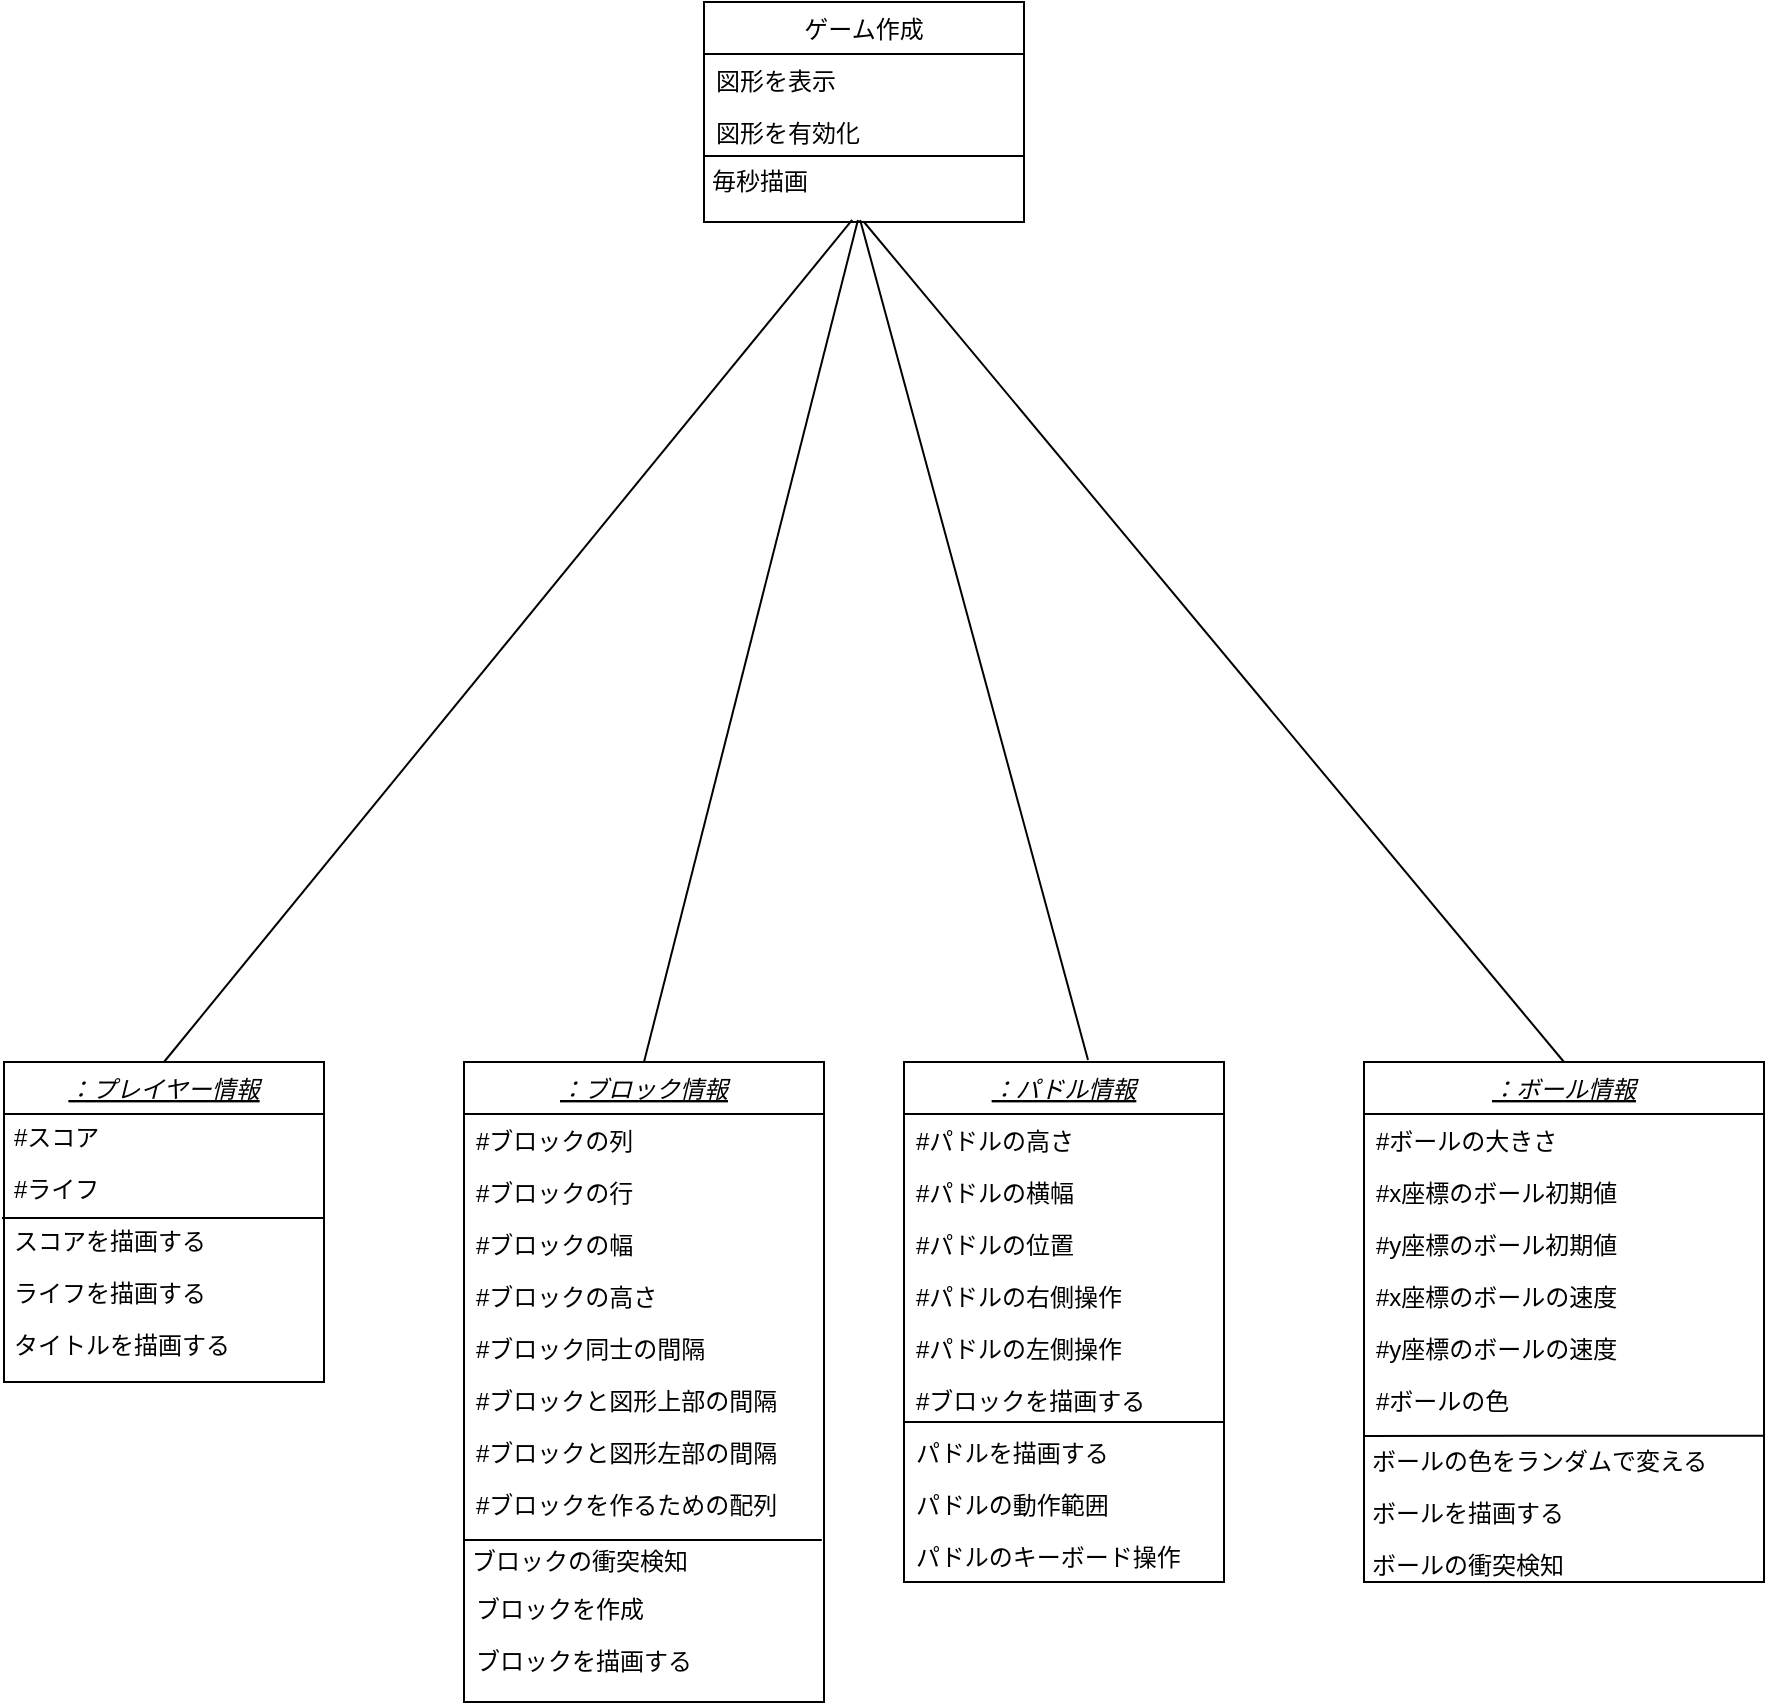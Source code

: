 <mxfile version="14.4.9" type="device"><diagram id="C5RBs43oDa-KdzZeNtuy" name="Page-1"><mxGraphModel dx="2249" dy="1963" grid="1" gridSize="10" guides="1" tooltips="1" connect="1" arrows="1" fold="1" page="1" pageScale="1" pageWidth="827" pageHeight="1169" math="0" shadow="0"><root><mxCell id="WIyWlLk6GJQsqaUBKTNV-0"/><mxCell id="WIyWlLk6GJQsqaUBKTNV-1" parent="WIyWlLk6GJQsqaUBKTNV-0"/><mxCell id="zkfFHV4jXpPFQw0GAbJ--0" value="：ブロック情報" style="swimlane;fontStyle=6;align=center;verticalAlign=top;childLayout=stackLayout;horizontal=1;startSize=26;horizontalStack=0;resizeParent=1;resizeLast=0;collapsible=1;marginBottom=0;rounded=0;shadow=0;strokeWidth=1;" parent="WIyWlLk6GJQsqaUBKTNV-1" vertex="1"><mxGeometry x="230" y="340" width="180" height="320" as="geometry"><mxRectangle x="230" y="140" width="160" height="26" as="alternateBounds"/></mxGeometry></mxCell><mxCell id="zkfFHV4jXpPFQw0GAbJ--1" value="#ブロックの列" style="text;align=left;verticalAlign=top;spacingLeft=4;spacingRight=4;overflow=hidden;rotatable=0;points=[[0,0.5],[1,0.5]];portConstraint=eastwest;" parent="zkfFHV4jXpPFQw0GAbJ--0" vertex="1"><mxGeometry y="26" width="180" height="26" as="geometry"/></mxCell><mxCell id="zkfFHV4jXpPFQw0GAbJ--2" value="#ブロックの行" style="text;align=left;verticalAlign=top;spacingLeft=4;spacingRight=4;overflow=hidden;rotatable=0;points=[[0,0.5],[1,0.5]];portConstraint=eastwest;rounded=0;shadow=0;html=0;" parent="zkfFHV4jXpPFQw0GAbJ--0" vertex="1"><mxGeometry y="52" width="180" height="26" as="geometry"/></mxCell><mxCell id="svuUjP1XC5qJhyp36w1b-23" value="#ブロックの幅" style="text;align=left;verticalAlign=top;spacingLeft=4;spacingRight=4;overflow=hidden;rotatable=0;points=[[0,0.5],[1,0.5]];portConstraint=eastwest;rounded=0;shadow=0;html=0;" parent="zkfFHV4jXpPFQw0GAbJ--0" vertex="1"><mxGeometry y="78" width="180" height="26" as="geometry"/></mxCell><mxCell id="svuUjP1XC5qJhyp36w1b-24" value="#ブロックの高さ" style="text;align=left;verticalAlign=top;spacingLeft=4;spacingRight=4;overflow=hidden;rotatable=0;points=[[0,0.5],[1,0.5]];portConstraint=eastwest;rounded=0;shadow=0;html=0;" parent="zkfFHV4jXpPFQw0GAbJ--0" vertex="1"><mxGeometry y="104" width="180" height="26" as="geometry"/></mxCell><mxCell id="svuUjP1XC5qJhyp36w1b-19" value="#ブロック同士の間隔" style="text;align=left;verticalAlign=top;spacingLeft=4;spacingRight=4;overflow=hidden;rotatable=0;points=[[0,0.5],[1,0.5]];portConstraint=eastwest;rounded=0;shadow=0;html=0;" parent="zkfFHV4jXpPFQw0GAbJ--0" vertex="1"><mxGeometry y="130" width="180" height="26" as="geometry"/></mxCell><mxCell id="svuUjP1XC5qJhyp36w1b-22" value="#ブロックと図形上部の間隔" style="text;align=left;verticalAlign=top;spacingLeft=4;spacingRight=4;overflow=hidden;rotatable=0;points=[[0,0.5],[1,0.5]];portConstraint=eastwest;rounded=0;shadow=0;html=0;" parent="zkfFHV4jXpPFQw0GAbJ--0" vertex="1"><mxGeometry y="156" width="180" height="26" as="geometry"/></mxCell><mxCell id="svuUjP1XC5qJhyp36w1b-25" value="#ブロックと図形左部の間隔" style="text;align=left;verticalAlign=top;spacingLeft=4;spacingRight=4;overflow=hidden;rotatable=0;points=[[0,0.5],[1,0.5]];portConstraint=eastwest;rounded=0;shadow=0;html=0;" parent="zkfFHV4jXpPFQw0GAbJ--0" vertex="1"><mxGeometry y="182" width="180" height="26" as="geometry"/></mxCell><mxCell id="svuUjP1XC5qJhyp36w1b-18" value="#ブロックを作るための配列" style="text;align=left;verticalAlign=top;spacingLeft=4;spacingRight=4;overflow=hidden;rotatable=0;points=[[0,0.5],[1,0.5]];portConstraint=eastwest;rounded=0;shadow=0;html=0;" parent="zkfFHV4jXpPFQw0GAbJ--0" vertex="1"><mxGeometry y="208" width="180" height="26" as="geometry"/></mxCell><mxCell id="svuUjP1XC5qJhyp36w1b-65" value="" style="endArrow=none;html=1;entryX=0.994;entryY=1.192;entryDx=0;entryDy=0;entryPerimeter=0;" parent="zkfFHV4jXpPFQw0GAbJ--0" target="svuUjP1XC5qJhyp36w1b-18" edge="1"><mxGeometry width="50" height="50" relative="1" as="geometry"><mxPoint y="239" as="sourcePoint"/><mxPoint x="60" y="240" as="targetPoint"/><Array as="points"><mxPoint x="40" y="239"/></Array></mxGeometry></mxCell><mxCell id="svuUjP1XC5qJhyp36w1b-17" value="ブロックの衝突検知" style="text;align=left;verticalAlign=top;spacingLeft=0;spacingRight=4;overflow=hidden;rotatable=0;points=[[0,0.5],[1,0.5]];portConstraint=eastwest;rounded=0;shadow=0;html=0;spacing=4;" parent="zkfFHV4jXpPFQw0GAbJ--0" vertex="1"><mxGeometry y="234" width="180" height="26" as="geometry"/></mxCell><mxCell id="svuUjP1XC5qJhyp36w1b-20" value="ブロックを作成" style="text;align=left;verticalAlign=top;spacingLeft=4;spacingRight=4;overflow=hidden;rotatable=0;points=[[0,0.5],[1,0.5]];portConstraint=eastwest;rounded=0;shadow=0;html=0;" parent="zkfFHV4jXpPFQw0GAbJ--0" vertex="1"><mxGeometry y="260" width="180" height="26" as="geometry"/></mxCell><mxCell id="svuUjP1XC5qJhyp36w1b-16" value="ブロックを描画する" style="text;align=left;verticalAlign=top;spacingLeft=4;spacingRight=4;overflow=hidden;rotatable=0;points=[[0,0.5],[1,0.5]];portConstraint=eastwest;rounded=0;shadow=0;html=0;" parent="zkfFHV4jXpPFQw0GAbJ--0" vertex="1"><mxGeometry y="286" width="180" height="24" as="geometry"/></mxCell><mxCell id="zkfFHV4jXpPFQw0GAbJ--17" value="ゲーム作成" style="swimlane;fontStyle=0;align=center;verticalAlign=top;childLayout=stackLayout;horizontal=1;startSize=26;horizontalStack=0;resizeParent=1;resizeLast=0;collapsible=1;marginBottom=0;rounded=0;shadow=0;strokeWidth=1;" parent="WIyWlLk6GJQsqaUBKTNV-1" vertex="1"><mxGeometry x="350" y="-190" width="160" height="110" as="geometry"><mxRectangle x="550" y="140" width="160" height="26" as="alternateBounds"/></mxGeometry></mxCell><mxCell id="svuUjP1XC5qJhyp36w1b-0" value="図形を表示" style="text;align=left;verticalAlign=top;spacingLeft=4;spacingRight=4;overflow=hidden;rotatable=0;points=[[0,0.5],[1,0.5]];portConstraint=eastwest;rounded=0;shadow=0;html=0;" parent="zkfFHV4jXpPFQw0GAbJ--17" vertex="1"><mxGeometry y="26" width="160" height="26" as="geometry"/></mxCell><mxCell id="svuUjP1XC5qJhyp36w1b-1" value="図形を有効化" style="text;align=left;verticalAlign=top;spacingLeft=4;spacingRight=4;overflow=hidden;rotatable=0;points=[[0,0.5],[1,0.5]];portConstraint=eastwest;rounded=0;shadow=0;html=0;" parent="zkfFHV4jXpPFQw0GAbJ--17" vertex="1"><mxGeometry y="52" width="160" height="26" as="geometry"/></mxCell><mxCell id="svuUjP1XC5qJhyp36w1b-28" value="" style="endArrow=none;html=1;" parent="zkfFHV4jXpPFQw0GAbJ--17" edge="1"><mxGeometry width="50" height="50" relative="1" as="geometry"><mxPoint y="77" as="sourcePoint"/><mxPoint x="160" y="77" as="targetPoint"/></mxGeometry></mxCell><mxCell id="svuUjP1XC5qJhyp36w1b-29" value="毎秒描画" style="text;align=left;verticalAlign=top;spacingLeft=4;spacingRight=4;overflow=hidden;rotatable=0;points=[[0,0.5],[1,0.5]];portConstraint=eastwest;rounded=0;shadow=0;html=0;spacing=0;" parent="zkfFHV4jXpPFQw0GAbJ--17" vertex="1"><mxGeometry y="78" width="160" height="22" as="geometry"/></mxCell><mxCell id="svuUjP1XC5qJhyp36w1b-31" value="：パドル情報" style="swimlane;fontStyle=6;align=center;verticalAlign=top;childLayout=stackLayout;horizontal=1;startSize=26;horizontalStack=0;resizeParent=1;resizeLast=0;collapsible=1;marginBottom=0;rounded=0;shadow=0;strokeWidth=1;" parent="WIyWlLk6GJQsqaUBKTNV-1" vertex="1"><mxGeometry x="450" y="340" width="160" height="260" as="geometry"><mxRectangle x="230" y="140" width="160" height="26" as="alternateBounds"/></mxGeometry></mxCell><mxCell id="svuUjP1XC5qJhyp36w1b-32" value="#パドルの高さ" style="text;align=left;verticalAlign=top;spacingLeft=4;spacingRight=4;overflow=hidden;rotatable=0;points=[[0,0.5],[1,0.5]];portConstraint=eastwest;" parent="svuUjP1XC5qJhyp36w1b-31" vertex="1"><mxGeometry y="26" width="160" height="26" as="geometry"/></mxCell><mxCell id="svuUjP1XC5qJhyp36w1b-33" value="#パドルの横幅" style="text;align=left;verticalAlign=top;spacingLeft=4;spacingRight=4;overflow=hidden;rotatable=0;points=[[0,0.5],[1,0.5]];portConstraint=eastwest;rounded=0;shadow=0;html=0;" parent="svuUjP1XC5qJhyp36w1b-31" vertex="1"><mxGeometry y="52" width="160" height="26" as="geometry"/></mxCell><mxCell id="svuUjP1XC5qJhyp36w1b-34" value="#パドルの位置" style="text;align=left;verticalAlign=top;spacingLeft=4;spacingRight=4;overflow=hidden;rotatable=0;points=[[0,0.5],[1,0.5]];portConstraint=eastwest;rounded=0;shadow=0;html=0;" parent="svuUjP1XC5qJhyp36w1b-31" vertex="1"><mxGeometry y="78" width="160" height="26" as="geometry"/></mxCell><mxCell id="svuUjP1XC5qJhyp36w1b-35" value="#パドルの右側操作" style="text;align=left;verticalAlign=top;spacingLeft=4;spacingRight=4;overflow=hidden;rotatable=0;points=[[0,0.5],[1,0.5]];portConstraint=eastwest;rounded=0;shadow=0;html=0;" parent="svuUjP1XC5qJhyp36w1b-31" vertex="1"><mxGeometry y="104" width="160" height="26" as="geometry"/></mxCell><mxCell id="svuUjP1XC5qJhyp36w1b-36" value="#パドルの左側操作" style="text;align=left;verticalAlign=top;spacingLeft=4;spacingRight=4;overflow=hidden;rotatable=0;points=[[0,0.5],[1,0.5]];portConstraint=eastwest;rounded=0;shadow=0;html=0;" parent="svuUjP1XC5qJhyp36w1b-31" vertex="1"><mxGeometry y="130" width="160" height="26" as="geometry"/></mxCell><mxCell id="svuUjP1XC5qJhyp36w1b-42" value="#ブロックを描画する" style="text;align=left;verticalAlign=top;spacingLeft=4;spacingRight=4;overflow=hidden;rotatable=0;points=[[0,0.5],[1,0.5]];portConstraint=eastwest;rounded=0;shadow=0;html=0;" parent="svuUjP1XC5qJhyp36w1b-31" vertex="1"><mxGeometry y="156" width="160" height="26" as="geometry"/></mxCell><mxCell id="svuUjP1XC5qJhyp36w1b-44" value="" style="endArrow=none;html=1;" parent="svuUjP1XC5qJhyp36w1b-31" edge="1"><mxGeometry width="50" height="50" relative="1" as="geometry"><mxPoint y="180" as="sourcePoint"/><mxPoint x="160" y="180" as="targetPoint"/></mxGeometry></mxCell><mxCell id="svuUjP1XC5qJhyp36w1b-14" value="パドルを描画する" style="text;align=left;verticalAlign=top;spacingLeft=4;spacingRight=4;overflow=hidden;rotatable=0;points=[[0,0.5],[1,0.5]];portConstraint=eastwest;rounded=0;shadow=0;html=0;" parent="svuUjP1XC5qJhyp36w1b-31" vertex="1"><mxGeometry y="182" width="160" height="26" as="geometry"/></mxCell><mxCell id="svuUjP1XC5qJhyp36w1b-15" value="パドルの動作範囲" style="text;align=left;verticalAlign=top;spacingLeft=4;spacingRight=4;overflow=hidden;rotatable=0;points=[[0,0.5],[1,0.5]];portConstraint=eastwest;rounded=0;shadow=0;html=0;" parent="svuUjP1XC5qJhyp36w1b-31" vertex="1"><mxGeometry y="208" width="160" height="26" as="geometry"/></mxCell><mxCell id="svuUjP1XC5qJhyp36w1b-47" value="パドルのキーボード操作" style="text;align=left;verticalAlign=top;spacingLeft=4;spacingRight=4;overflow=hidden;rotatable=0;points=[[0,0.5],[1,0.5]];portConstraint=eastwest;rounded=0;shadow=0;html=0;" parent="svuUjP1XC5qJhyp36w1b-31" vertex="1"><mxGeometry y="234" width="160" height="26" as="geometry"/></mxCell><mxCell id="svuUjP1XC5qJhyp36w1b-48" value="：ボール情報" style="swimlane;fontStyle=6;align=center;verticalAlign=top;childLayout=stackLayout;horizontal=1;startSize=26;horizontalStack=0;resizeParent=1;resizeLast=0;collapsible=1;marginBottom=0;rounded=0;shadow=0;strokeWidth=1;" parent="WIyWlLk6GJQsqaUBKTNV-1" vertex="1"><mxGeometry x="680" y="340" width="200" height="260" as="geometry"><mxRectangle x="230" y="140" width="160" height="26" as="alternateBounds"/></mxGeometry></mxCell><mxCell id="svuUjP1XC5qJhyp36w1b-49" value="#ボールの大きさ" style="text;align=left;verticalAlign=top;spacingLeft=4;spacingRight=4;overflow=hidden;rotatable=0;points=[[0,0.5],[1,0.5]];portConstraint=eastwest;" parent="svuUjP1XC5qJhyp36w1b-48" vertex="1"><mxGeometry y="26" width="200" height="26" as="geometry"/></mxCell><mxCell id="svuUjP1XC5qJhyp36w1b-50" value="#x座標のボール初期値" style="text;align=left;verticalAlign=top;spacingLeft=4;spacingRight=4;overflow=hidden;rotatable=0;points=[[0,0.5],[1,0.5]];portConstraint=eastwest;rounded=0;shadow=0;html=0;" parent="svuUjP1XC5qJhyp36w1b-48" vertex="1"><mxGeometry y="52" width="200" height="26" as="geometry"/></mxCell><mxCell id="svuUjP1XC5qJhyp36w1b-51" value="#y座標のボール初期値" style="text;align=left;verticalAlign=top;spacingLeft=4;spacingRight=4;overflow=hidden;rotatable=0;points=[[0,0.5],[1,0.5]];portConstraint=eastwest;rounded=0;shadow=0;html=0;" parent="svuUjP1XC5qJhyp36w1b-48" vertex="1"><mxGeometry y="78" width="200" height="26" as="geometry"/></mxCell><mxCell id="svuUjP1XC5qJhyp36w1b-52" value="#x座標のボールの速度" style="text;align=left;verticalAlign=top;spacingLeft=4;spacingRight=4;overflow=hidden;rotatable=0;points=[[0,0.5],[1,0.5]];portConstraint=eastwest;rounded=0;shadow=0;html=0;" parent="svuUjP1XC5qJhyp36w1b-48" vertex="1"><mxGeometry y="104" width="200" height="26" as="geometry"/></mxCell><mxCell id="svuUjP1XC5qJhyp36w1b-53" value="#y座標のボールの速度" style="text;align=left;verticalAlign=top;spacingLeft=4;spacingRight=4;overflow=hidden;rotatable=0;points=[[0,0.5],[1,0.5]];portConstraint=eastwest;rounded=0;shadow=0;html=0;" parent="svuUjP1XC5qJhyp36w1b-48" vertex="1"><mxGeometry y="130" width="200" height="26" as="geometry"/></mxCell><mxCell id="svuUjP1XC5qJhyp36w1b-62" value="" style="endArrow=none;html=1;entryX=1;entryY=0.269;entryDx=0;entryDy=0;entryPerimeter=0;" parent="svuUjP1XC5qJhyp36w1b-48" edge="1"><mxGeometry width="50" height="50" relative="1" as="geometry"><mxPoint y="187" as="sourcePoint"/><mxPoint x="200" y="186.842" as="targetPoint"/></mxGeometry></mxCell><mxCell id="svuUjP1XC5qJhyp36w1b-54" value="#ボールの色" style="text;align=left;verticalAlign=top;spacingLeft=4;spacingRight=4;overflow=hidden;rotatable=0;points=[[0,0.5],[1,0.5]];portConstraint=eastwest;rounded=0;shadow=0;html=0;" parent="svuUjP1XC5qJhyp36w1b-48" vertex="1"><mxGeometry y="156" width="200" height="26" as="geometry"/></mxCell><mxCell id="svuUjP1XC5qJhyp36w1b-70" value="ボールの色をランダムで変える" style="text;align=left;verticalAlign=top;spacingLeft=-2;spacingRight=2;overflow=hidden;rotatable=0;points=[[0,0.5],[1,0.5]];portConstraint=eastwest;rounded=0;shadow=0;html=0;spacing=6;" parent="svuUjP1XC5qJhyp36w1b-48" vertex="1"><mxGeometry y="182" width="200" height="26" as="geometry"/></mxCell><mxCell id="svuUjP1XC5qJhyp36w1b-66" value="ボールを描画する" style="text;align=left;verticalAlign=top;spacingLeft=-2;spacingRight=2;overflow=hidden;rotatable=0;points=[[0,0.5],[1,0.5]];portConstraint=eastwest;rounded=0;shadow=0;html=0;spacing=6;" parent="svuUjP1XC5qJhyp36w1b-48" vertex="1"><mxGeometry y="208" width="200" height="26" as="geometry"/></mxCell><mxCell id="svuUjP1XC5qJhyp36w1b-67" value="ボールの衝突検知" style="text;align=left;verticalAlign=top;spacingLeft=-2;spacingRight=2;overflow=hidden;rotatable=0;points=[[0,0.5],[1,0.5]];portConstraint=eastwest;rounded=0;shadow=0;html=0;spacing=6;" parent="svuUjP1XC5qJhyp36w1b-48" vertex="1"><mxGeometry y="234" width="200" height="26" as="geometry"/></mxCell><mxCell id="svuUjP1XC5qJhyp36w1b-71" value="：プレイヤー情報" style="swimlane;fontStyle=6;align=center;verticalAlign=top;childLayout=stackLayout;horizontal=1;startSize=26;horizontalStack=0;resizeParent=1;resizeLast=0;collapsible=1;marginBottom=0;rounded=0;shadow=0;strokeWidth=1;" parent="WIyWlLk6GJQsqaUBKTNV-1" vertex="1"><mxGeometry y="340" width="160" height="160" as="geometry"><mxRectangle x="230" y="140" width="160" height="26" as="alternateBounds"/></mxGeometry></mxCell><mxCell id="svuUjP1XC5qJhyp36w1b-84" value="#スコア&#10;" style="text;align=left;verticalAlign=top;spacingLeft=5;spacingRight=0;overflow=hidden;rotatable=0;points=[[0,0.5],[1,0.5]];portConstraint=eastwest;rounded=0;shadow=0;html=0;spacing=0;spacingTop=0;" parent="svuUjP1XC5qJhyp36w1b-71" vertex="1"><mxGeometry y="26" width="160" height="26" as="geometry"/></mxCell><mxCell id="svuUjP1XC5qJhyp36w1b-86" value="#ライフ&#10;&#10;" style="text;align=left;verticalAlign=top;spacingLeft=5;spacingRight=0;overflow=hidden;rotatable=0;points=[[0,0.5],[1,0.5]];portConstraint=eastwest;rounded=0;shadow=0;html=0;spacing=0;spacingTop=0;" parent="svuUjP1XC5qJhyp36w1b-71" vertex="1"><mxGeometry y="52" width="160" height="26" as="geometry"/></mxCell><mxCell id="svuUjP1XC5qJhyp36w1b-87" value="" style="endArrow=none;html=1;" parent="svuUjP1XC5qJhyp36w1b-71" edge="1"><mxGeometry width="50" height="50" relative="1" as="geometry"><mxPoint x="-1" y="78" as="sourcePoint"/><mxPoint x="160" y="78" as="targetPoint"/></mxGeometry></mxCell><mxCell id="svuUjP1XC5qJhyp36w1b-88" value="スコアを描画する&#10;" style="text;align=left;verticalAlign=top;spacingLeft=5;spacingRight=0;overflow=hidden;rotatable=0;points=[[0,0.5],[1,0.5]];portConstraint=eastwest;rounded=0;shadow=0;html=0;spacing=0;spacingTop=0;" parent="svuUjP1XC5qJhyp36w1b-71" vertex="1"><mxGeometry y="78" width="160" height="26" as="geometry"/></mxCell><mxCell id="svuUjP1XC5qJhyp36w1b-90" value="ライフを描画する&#10;" style="text;align=left;verticalAlign=top;spacingLeft=5;spacingRight=0;overflow=hidden;rotatable=0;points=[[0,0.5],[1,0.5]];portConstraint=eastwest;rounded=0;shadow=0;html=0;spacing=0;spacingTop=0;" parent="svuUjP1XC5qJhyp36w1b-71" vertex="1"><mxGeometry y="104" width="160" height="26" as="geometry"/></mxCell><mxCell id="svuUjP1XC5qJhyp36w1b-89" value="タイトルを描画する&#10;" style="text;align=left;verticalAlign=top;spacingLeft=5;spacingRight=0;overflow=hidden;rotatable=0;points=[[0,0.5],[1,0.5]];portConstraint=eastwest;rounded=0;shadow=0;html=0;spacing=0;spacingTop=0;" parent="svuUjP1XC5qJhyp36w1b-71" vertex="1"><mxGeometry y="130" width="160" height="26" as="geometry"/></mxCell><mxCell id="svuUjP1XC5qJhyp36w1b-113" value="" style="endArrow=none;html=1;fontSize=12;exitX=0.5;exitY=0;exitDx=0;exitDy=0;entryX=0.463;entryY=1.115;entryDx=0;entryDy=0;entryPerimeter=0;" parent="WIyWlLk6GJQsqaUBKTNV-1" source="svuUjP1XC5qJhyp36w1b-71" edge="1"><mxGeometry width="50" height="50" relative="1" as="geometry"><mxPoint x="230" y="270" as="sourcePoint"/><mxPoint x="424.08" y="-81.01" as="targetPoint"/></mxGeometry></mxCell><mxCell id="svuUjP1XC5qJhyp36w1b-114" value="" style="endArrow=none;html=1;fontSize=12;exitX=0.5;exitY=0;exitDx=0;exitDy=0;entryX=0.481;entryY=1.115;entryDx=0;entryDy=0;entryPerimeter=0;" parent="WIyWlLk6GJQsqaUBKTNV-1" source="zkfFHV4jXpPFQw0GAbJ--0" edge="1"><mxGeometry width="50" height="50" relative="1" as="geometry"><mxPoint x="430" y="290" as="sourcePoint"/><mxPoint x="426.96" y="-81.01" as="targetPoint"/></mxGeometry></mxCell><mxCell id="svuUjP1XC5qJhyp36w1b-115" value="" style="endArrow=none;html=1;fontSize=12;entryX=0.488;entryY=1.115;entryDx=0;entryDy=0;entryPerimeter=0;exitX=0.575;exitY=-0.004;exitDx=0;exitDy=0;exitPerimeter=0;" parent="WIyWlLk6GJQsqaUBKTNV-1" source="svuUjP1XC5qJhyp36w1b-31" edge="1"><mxGeometry width="50" height="50" relative="1" as="geometry"><mxPoint x="530" y="330" as="sourcePoint"/><mxPoint x="428.08" y="-81.01" as="targetPoint"/></mxGeometry></mxCell><mxCell id="svuUjP1XC5qJhyp36w1b-116" value="" style="endArrow=none;html=1;fontSize=12;entryX=0.5;entryY=1.154;entryDx=0;entryDy=0;entryPerimeter=0;exitX=0.5;exitY=0;exitDx=0;exitDy=0;" parent="WIyWlLk6GJQsqaUBKTNV-1" source="svuUjP1XC5qJhyp36w1b-48" edge="1"><mxGeometry width="50" height="50" relative="1" as="geometry"><mxPoint x="690" y="240" as="sourcePoint"/><mxPoint x="430" y="-79.996" as="targetPoint"/></mxGeometry></mxCell></root></mxGraphModel></diagram></mxfile>
